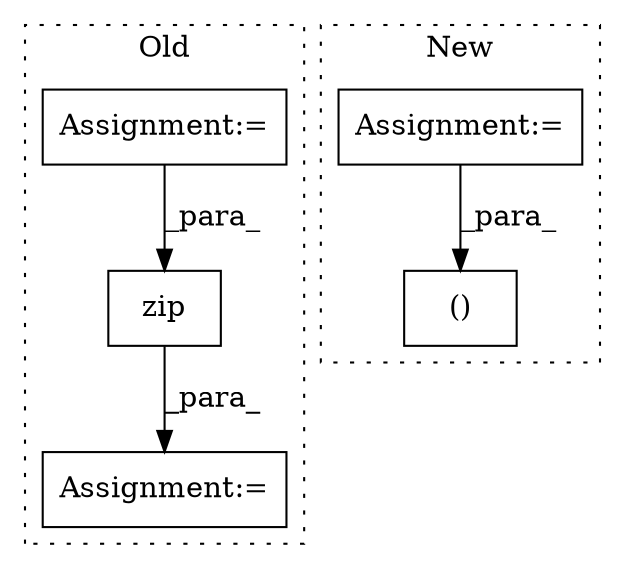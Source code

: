 digraph G {
subgraph cluster0 {
1 [label="zip" a="32" s="23122,23138" l="4,1" shape="box"];
3 [label="Assignment:=" a="7" s="23116" l="1" shape="box"];
4 [label="Assignment:=" a="7" s="22980" l="12" shape="box"];
label = "Old";
style="dotted";
}
subgraph cluster1 {
2 [label="()" a="106" s="24658" l="83" shape="box"];
5 [label="Assignment:=" a="7" s="24599" l="1" shape="box"];
label = "New";
style="dotted";
}
1 -> 3 [label="_para_"];
4 -> 1 [label="_para_"];
5 -> 2 [label="_para_"];
}